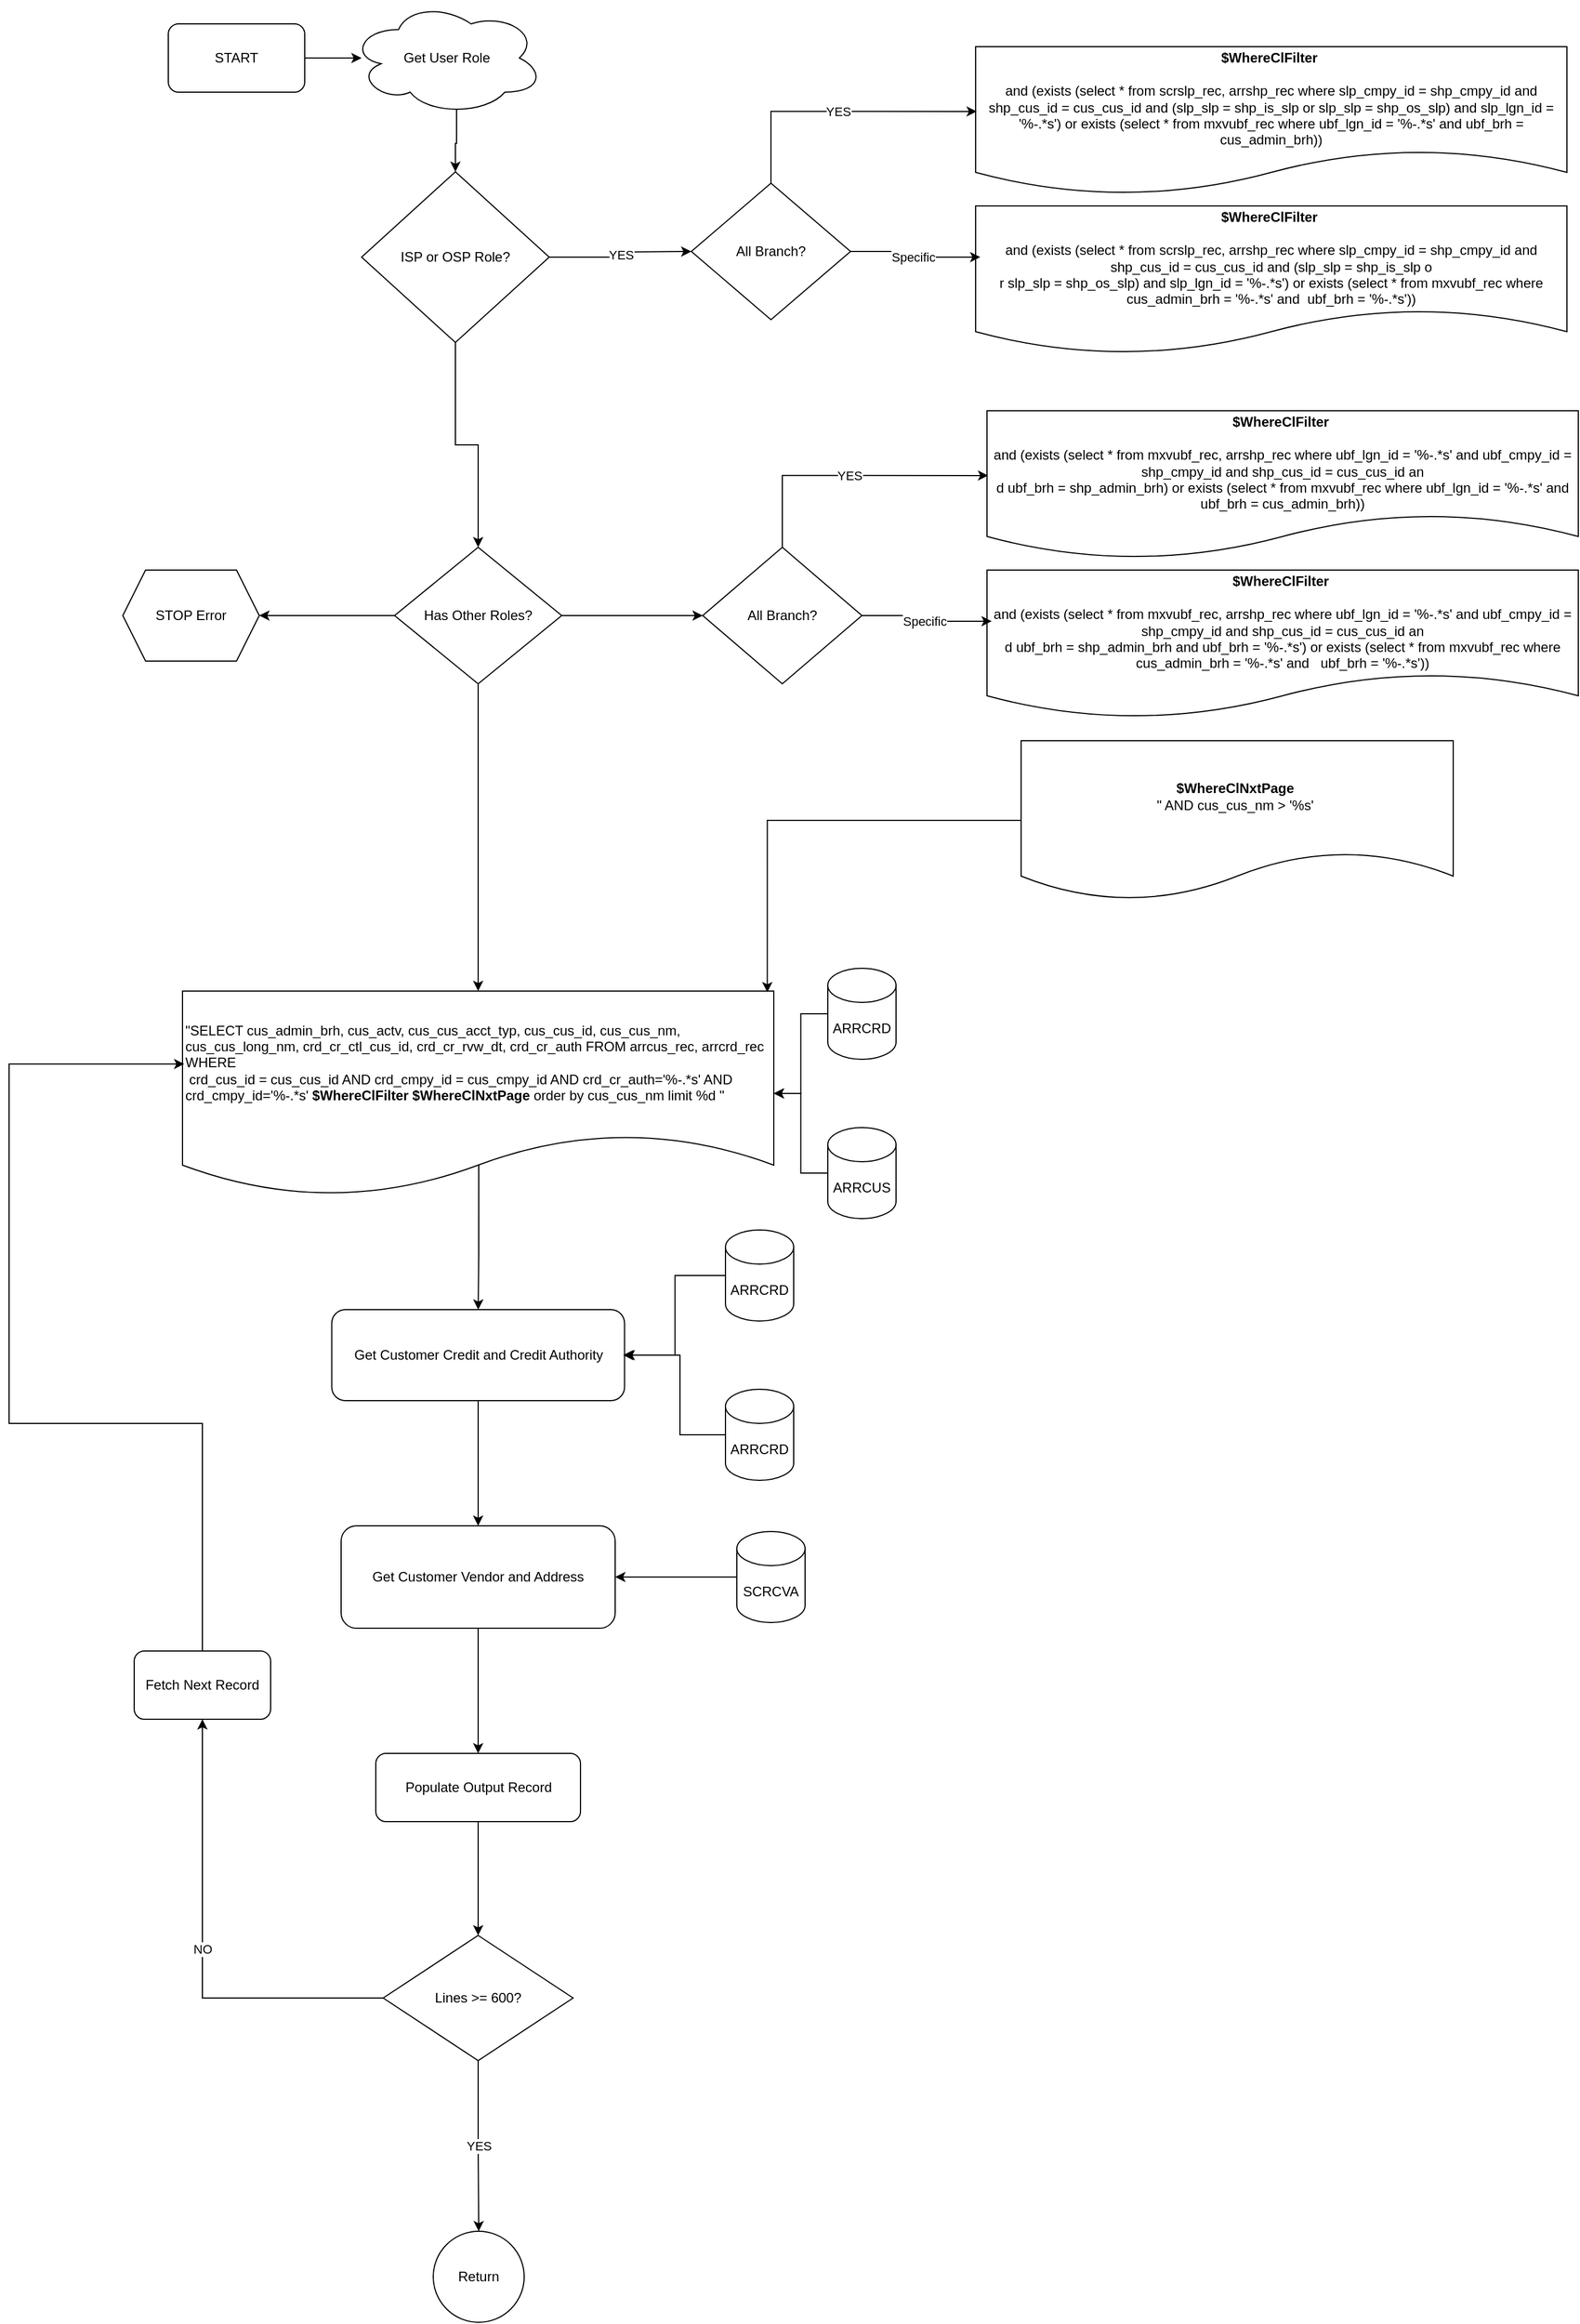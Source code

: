 <mxfile version="26.0.5">
  <diagram name="Page-1" id="2q4WQ-y5YPMEOby6-Ocd">
    <mxGraphModel dx="1426" dy="791" grid="1" gridSize="10" guides="1" tooltips="1" connect="1" arrows="1" fold="1" page="1" pageScale="1" pageWidth="1700" pageHeight="1100" math="0" shadow="0">
      <root>
        <mxCell id="0" />
        <mxCell id="1" parent="0" />
        <mxCell id="PUY2As8JfxjbPaMjvpyU-1" value="START" style="rounded=1;whiteSpace=wrap;html=1;" parent="1" vertex="1">
          <mxGeometry x="200" y="60" width="120" height="60" as="geometry" />
        </mxCell>
        <mxCell id="0YLir6foTUzBwSidbCCe-6" value="" style="edgeStyle=orthogonalEdgeStyle;rounded=0;orthogonalLoop=1;jettySize=auto;html=1;exitX=0.501;exitY=0.846;exitDx=0;exitDy=0;exitPerimeter=0;" parent="1" source="PUY2As8JfxjbPaMjvpyU-2" target="0YLir6foTUzBwSidbCCe-1" edge="1">
          <mxGeometry relative="1" as="geometry" />
        </mxCell>
        <mxCell id="PUY2As8JfxjbPaMjvpyU-2" value="&lt;div&gt;&quot;&lt;span style=&quot;background-color: transparent;&quot;&gt;SELECT cus_admin_brh, cus_actv, cus_cus_acct_typ, cus_cus_id, cus_cus_nm, cus_cus_long_nm, crd_cr_ctl_cus_id, crd_cr_rvw_dt, crd_cr_auth FROM arrcus_rec, arrcrd_rec WHERE&lt;/span&gt;&lt;/div&gt;&lt;div&gt;&lt;span style=&quot;background-color: transparent;&quot;&gt;&amp;nbsp;crd_cus_id = cus_cus_id AND crd_cmpy_id = cus_cmpy_id AND crd_cr_auth=&#39;%-.*s&#39; AND crd_cmpy_id=&#39;%-.*s&#39;&lt;/span&gt;&lt;span style=&quot;background-color: transparent; color: light-dark(rgb(0, 0, 0), rgb(255, 255, 255));&quot;&gt;&amp;nbsp;&lt;/span&gt;&lt;b style=&quot;background-color: transparent; color: light-dark(rgb(0, 0, 0), rgb(255, 255, 255));&quot;&gt;$WhereClFilter $WhereClNxtPage&amp;nbsp;&lt;/b&gt;&lt;span style=&quot;background-color: transparent; color: light-dark(rgb(0, 0, 0), rgb(255, 255, 255));&quot;&gt;order by cus_cus_nm limit %d &quot;&lt;/span&gt;&lt;/div&gt;" style="shape=document;html=1;boundedLbl=1;whiteSpace=wrap;align=left;" parent="1" vertex="1">
          <mxGeometry x="212.5" y="910" width="520" height="180" as="geometry" />
        </mxCell>
        <mxCell id="PUY2As8JfxjbPaMjvpyU-31" value="" style="edgeStyle=orthogonalEdgeStyle;rounded=0;orthogonalLoop=1;jettySize=auto;html=1;" parent="1" source="PUY2As8JfxjbPaMjvpyU-4" target="PUY2As8JfxjbPaMjvpyU-2" edge="1">
          <mxGeometry relative="1" as="geometry" />
        </mxCell>
        <mxCell id="PUY2As8JfxjbPaMjvpyU-4" value="ARRCRD" style="shape=cylinder3;whiteSpace=wrap;html=1;boundedLbl=1;backgroundOutline=1;size=15;" parent="1" vertex="1">
          <mxGeometry x="780" y="890" width="60" height="80" as="geometry" />
        </mxCell>
        <mxCell id="PUY2As8JfxjbPaMjvpyU-32" value="" style="edgeStyle=orthogonalEdgeStyle;rounded=0;orthogonalLoop=1;jettySize=auto;html=1;" parent="1" source="PUY2As8JfxjbPaMjvpyU-5" target="PUY2As8JfxjbPaMjvpyU-2" edge="1">
          <mxGeometry relative="1" as="geometry" />
        </mxCell>
        <mxCell id="PUY2As8JfxjbPaMjvpyU-5" value="ARRCUS" style="shape=cylinder3;whiteSpace=wrap;html=1;boundedLbl=1;backgroundOutline=1;size=15;" parent="1" vertex="1">
          <mxGeometry x="780" y="1030" width="60" height="80" as="geometry" />
        </mxCell>
        <UserObject label="Get User Role" link="https://viewer.diagrams.net/?tags=%7B%7D&amp;lightbox=1&amp;highlight=0000ff&amp;edit=_blank&amp;layers=1&amp;nav=1&amp;title=Get_User_Role.drawio#Uhttps%3A%2F%2Fraw.githubusercontent.com%2Feme-invera%2FCustomer_Maintenance%2Fmain%2FGet_User_Role.drawio" id="PUY2As8JfxjbPaMjvpyU-6">
          <mxCell style="ellipse;shape=cloud;whiteSpace=wrap;html=1;" parent="1" vertex="1">
            <mxGeometry x="360" y="40" width="170" height="100" as="geometry" />
          </mxCell>
        </UserObject>
        <mxCell id="PUY2As8JfxjbPaMjvpyU-7" value="&lt;div&gt;&lt;b style=&quot;color: light-dark(rgb(0, 0, 0), rgb(255, 255, 255)); background-color: transparent; text-align: left;&quot;&gt;$WhereClFilter&lt;/b&gt;&amp;nbsp;&lt;br&gt;&lt;br&gt;and (exists (select * from scrslp_rec, arrshp_rec where slp_cmpy_id = shp_cmpy_id and shp_cus_id = cus_cus_id and (slp_slp = shp_is_slp o&lt;span style=&quot;text-align: left; background-color: transparent; color: light-dark(rgb(0, 0, 0), rgb(255, 255, 255));&quot;&gt;r slp_slp = shp_os_slp) and slp_lgn_id = &#39;%-.*s&#39;) or exists (select * from mxvubf_rec where ubf_lgn_id = &#39;%-.*s&#39; and ubf_brh = cus_admin_brh))&lt;/span&gt;&lt;/div&gt;" style="shape=document;whiteSpace=wrap;html=1;boundedLbl=1;" parent="1" vertex="1">
          <mxGeometry x="910" y="80" width="520" height="130" as="geometry" />
        </mxCell>
        <mxCell id="PUY2As8JfxjbPaMjvpyU-10" value="YES" style="edgeStyle=orthogonalEdgeStyle;rounded=0;orthogonalLoop=1;jettySize=auto;html=1;exitX=1;exitY=0.5;exitDx=0;exitDy=0;" parent="1" source="PUY2As8JfxjbPaMjvpyU-9" edge="1">
          <mxGeometry relative="1" as="geometry">
            <mxPoint x="660" y="260" as="targetPoint" />
          </mxGeometry>
        </mxCell>
        <mxCell id="PUY2As8JfxjbPaMjvpyU-15" style="edgeStyle=orthogonalEdgeStyle;rounded=0;orthogonalLoop=1;jettySize=auto;html=1;exitX=0.5;exitY=1;exitDx=0;exitDy=0;" parent="1" source="PUY2As8JfxjbPaMjvpyU-9" target="PUY2As8JfxjbPaMjvpyU-14" edge="1">
          <mxGeometry relative="1" as="geometry" />
        </mxCell>
        <mxCell id="PUY2As8JfxjbPaMjvpyU-9" value="ISP or OSP Role?" style="rhombus;whiteSpace=wrap;html=1;" parent="1" vertex="1">
          <mxGeometry x="370" y="190" width="165" height="150" as="geometry" />
        </mxCell>
        <mxCell id="PUY2As8JfxjbPaMjvpyU-12" style="edgeStyle=orthogonalEdgeStyle;rounded=0;orthogonalLoop=1;jettySize=auto;html=1;exitX=0.55;exitY=0.95;exitDx=0;exitDy=0;exitPerimeter=0;entryX=0.5;entryY=0;entryDx=0;entryDy=0;" parent="1" source="PUY2As8JfxjbPaMjvpyU-6" target="PUY2As8JfxjbPaMjvpyU-9" edge="1">
          <mxGeometry relative="1" as="geometry" />
        </mxCell>
        <mxCell id="PUY2As8JfxjbPaMjvpyU-13" style="edgeStyle=orthogonalEdgeStyle;rounded=0;orthogonalLoop=1;jettySize=auto;html=1;exitX=1;exitY=0.5;exitDx=0;exitDy=0;entryX=0.059;entryY=0.5;entryDx=0;entryDy=0;entryPerimeter=0;" parent="1" source="PUY2As8JfxjbPaMjvpyU-1" target="PUY2As8JfxjbPaMjvpyU-6" edge="1">
          <mxGeometry relative="1" as="geometry" />
        </mxCell>
        <mxCell id="PUY2As8JfxjbPaMjvpyU-21" value="" style="edgeStyle=orthogonalEdgeStyle;rounded=0;orthogonalLoop=1;jettySize=auto;html=1;" parent="1" source="PUY2As8JfxjbPaMjvpyU-14" target="PUY2As8JfxjbPaMjvpyU-20" edge="1">
          <mxGeometry relative="1" as="geometry" />
        </mxCell>
        <mxCell id="PUY2As8JfxjbPaMjvpyU-27" value="" style="edgeStyle=orthogonalEdgeStyle;rounded=0;orthogonalLoop=1;jettySize=auto;html=1;" parent="1" source="PUY2As8JfxjbPaMjvpyU-14" target="PUY2As8JfxjbPaMjvpyU-24" edge="1">
          <mxGeometry relative="1" as="geometry" />
        </mxCell>
        <mxCell id="PUY2As8JfxjbPaMjvpyU-28" style="edgeStyle=orthogonalEdgeStyle;rounded=0;orthogonalLoop=1;jettySize=auto;html=1;exitX=0.5;exitY=1;exitDx=0;exitDy=0;" parent="1" source="PUY2As8JfxjbPaMjvpyU-14" target="PUY2As8JfxjbPaMjvpyU-2" edge="1">
          <mxGeometry relative="1" as="geometry" />
        </mxCell>
        <mxCell id="PUY2As8JfxjbPaMjvpyU-14" value="Has Other Roles?" style="rhombus;whiteSpace=wrap;html=1;" parent="1" vertex="1">
          <mxGeometry x="399" y="520" width="147" height="120" as="geometry" />
        </mxCell>
        <mxCell id="PUY2As8JfxjbPaMjvpyU-16" value="&lt;div&gt;&lt;b style=&quot;color: light-dark(rgb(0, 0, 0), rgb(255, 255, 255)); background-color: transparent; text-align: left;&quot;&gt;$WhereClFilter&lt;/b&gt;&amp;nbsp;&lt;br&gt;&lt;br&gt;and (exists (select * from scrslp_rec, arrshp_rec where slp_cmpy_id = shp_cmpy_id and shp_cus_id = cus_cus_id and (slp_slp = shp_is_slp o&lt;/div&gt;&lt;div&gt;r slp_slp = shp_os_slp) and slp_lgn_id = &#39;%-.*s&#39;) or exists (select * from mxvubf_rec where cus_admin_brh = &#39;%-.*s&#39; and&amp;nbsp; ubf_brh = &#39;%-.*s&#39;))&lt;/div&gt;" style="shape=document;whiteSpace=wrap;html=1;boundedLbl=1;" parent="1" vertex="1">
          <mxGeometry x="910" y="220" width="520" height="130" as="geometry" />
        </mxCell>
        <mxCell id="PUY2As8JfxjbPaMjvpyU-17" value="All Branch?" style="rhombus;whiteSpace=wrap;html=1;" parent="1" vertex="1">
          <mxGeometry x="660" y="200" width="140" height="120" as="geometry" />
        </mxCell>
        <mxCell id="PUY2As8JfxjbPaMjvpyU-18" value="YES" style="edgeStyle=orthogonalEdgeStyle;rounded=0;orthogonalLoop=1;jettySize=auto;html=1;exitX=0.5;exitY=0;exitDx=0;exitDy=0;entryX=0.002;entryY=0.438;entryDx=0;entryDy=0;entryPerimeter=0;" parent="1" source="PUY2As8JfxjbPaMjvpyU-17" target="PUY2As8JfxjbPaMjvpyU-7" edge="1">
          <mxGeometry relative="1" as="geometry" />
        </mxCell>
        <mxCell id="PUY2As8JfxjbPaMjvpyU-19" value="Specific" style="edgeStyle=orthogonalEdgeStyle;rounded=0;orthogonalLoop=1;jettySize=auto;html=1;exitX=1;exitY=0.5;exitDx=0;exitDy=0;entryX=0.008;entryY=0.346;entryDx=0;entryDy=0;entryPerimeter=0;" parent="1" source="PUY2As8JfxjbPaMjvpyU-17" target="PUY2As8JfxjbPaMjvpyU-16" edge="1">
          <mxGeometry relative="1" as="geometry" />
        </mxCell>
        <mxCell id="PUY2As8JfxjbPaMjvpyU-20" value="STOP Error" style="shape=hexagon;perimeter=hexagonPerimeter2;whiteSpace=wrap;html=1;fixedSize=1;" parent="1" vertex="1">
          <mxGeometry x="160" y="540" width="120" height="80" as="geometry" />
        </mxCell>
        <mxCell id="PUY2As8JfxjbPaMjvpyU-22" value="&lt;div&gt;&lt;b style=&quot;color: light-dark(rgb(0, 0, 0), rgb(255, 255, 255)); background-color: transparent; text-align: left;&quot;&gt;$WhereClFilter&lt;/b&gt;&amp;nbsp;&lt;br&gt;&lt;br&gt;and (exists (select * from mxvubf_rec, arrshp_rec where ubf_lgn_id = &#39;%-.*s&#39; and ubf_cmpy_id = shp_cmpy_id and shp_cus_id = cus_cus_id an&lt;/div&gt;&lt;div&gt;d ubf_brh = shp_admin_brh) or exists (select * from mxvubf_rec where ubf_lgn_id = &#39;%-.*s&#39; and ubf_brh = cus_admin_brh))&lt;/div&gt;" style="shape=document;whiteSpace=wrap;html=1;boundedLbl=1;" parent="1" vertex="1">
          <mxGeometry x="920" y="400" width="520" height="130" as="geometry" />
        </mxCell>
        <mxCell id="PUY2As8JfxjbPaMjvpyU-23" value="&lt;div&gt;&lt;b style=&quot;background-color: transparent; color: light-dark(rgb(0, 0, 0), rgb(255, 255, 255)); text-align: left;&quot;&gt;$WhereClFilter&lt;/b&gt;&amp;nbsp;&lt;br&gt;&lt;br&gt;and (exists (select * from mxvubf_rec, arrshp_rec where ubf_lgn_id = &#39;%-.*s&#39; and ubf_cmpy_id = shp_cmpy_id and shp_cus_id = cus_cus_id an&lt;/div&gt;&lt;div&gt;d ubf_brh = shp_admin_brh and ubf_brh = &#39;%-.*s&#39;) or exists (select * from mxvubf_rec where cus_admin_brh = &#39;%-.*s&#39; and&amp;nbsp; &amp;nbsp;ubf_brh = &#39;%-.*s&#39;))&lt;/div&gt;" style="shape=document;whiteSpace=wrap;html=1;boundedLbl=1;" parent="1" vertex="1">
          <mxGeometry x="920" y="540" width="520" height="130" as="geometry" />
        </mxCell>
        <mxCell id="PUY2As8JfxjbPaMjvpyU-24" value="All Branch?" style="rhombus;whiteSpace=wrap;html=1;" parent="1" vertex="1">
          <mxGeometry x="670" y="520" width="140" height="120" as="geometry" />
        </mxCell>
        <mxCell id="PUY2As8JfxjbPaMjvpyU-25" value="YES" style="edgeStyle=orthogonalEdgeStyle;rounded=0;orthogonalLoop=1;jettySize=auto;html=1;exitX=0.5;exitY=0;exitDx=0;exitDy=0;entryX=0.002;entryY=0.438;entryDx=0;entryDy=0;entryPerimeter=0;" parent="1" source="PUY2As8JfxjbPaMjvpyU-24" target="PUY2As8JfxjbPaMjvpyU-22" edge="1">
          <mxGeometry relative="1" as="geometry" />
        </mxCell>
        <mxCell id="PUY2As8JfxjbPaMjvpyU-26" value="Specific" style="edgeStyle=orthogonalEdgeStyle;rounded=0;orthogonalLoop=1;jettySize=auto;html=1;exitX=1;exitY=0.5;exitDx=0;exitDy=0;entryX=0.008;entryY=0.346;entryDx=0;entryDy=0;entryPerimeter=0;" parent="1" source="PUY2As8JfxjbPaMjvpyU-24" target="PUY2As8JfxjbPaMjvpyU-23" edge="1">
          <mxGeometry relative="1" as="geometry" />
        </mxCell>
        <mxCell id="PUY2As8JfxjbPaMjvpyU-29" value="&lt;b&gt;$&lt;/b&gt;&lt;b style=&quot;text-align: left;&quot;&gt;WhereClNxtPage&amp;nbsp;&lt;br&gt;&lt;/b&gt;&quot; AND cus_cus_nm &amp;gt; &#39;%s&#39;&amp;nbsp;" style="shape=document;whiteSpace=wrap;html=1;boundedLbl=1;" parent="1" vertex="1">
          <mxGeometry x="950" y="690" width="380" height="140" as="geometry" />
        </mxCell>
        <mxCell id="PUY2As8JfxjbPaMjvpyU-30" style="edgeStyle=orthogonalEdgeStyle;rounded=0;orthogonalLoop=1;jettySize=auto;html=1;exitX=0;exitY=0.5;exitDx=0;exitDy=0;entryX=0.989;entryY=0.006;entryDx=0;entryDy=0;entryPerimeter=0;" parent="1" source="PUY2As8JfxjbPaMjvpyU-29" target="PUY2As8JfxjbPaMjvpyU-2" edge="1">
          <mxGeometry relative="1" as="geometry" />
        </mxCell>
        <mxCell id="0YLir6foTUzBwSidbCCe-10" style="edgeStyle=orthogonalEdgeStyle;rounded=0;orthogonalLoop=1;jettySize=auto;html=1;exitX=0.5;exitY=1;exitDx=0;exitDy=0;entryX=0.5;entryY=0;entryDx=0;entryDy=0;" parent="1" source="0YLir6foTUzBwSidbCCe-1" target="0YLir6foTUzBwSidbCCe-7" edge="1">
          <mxGeometry relative="1" as="geometry" />
        </mxCell>
        <mxCell id="0YLir6foTUzBwSidbCCe-1" value="Get Customer Credit and Credit Authority" style="rounded=1;whiteSpace=wrap;html=1;" parent="1" vertex="1">
          <mxGeometry x="343.75" y="1190" width="257.5" height="80" as="geometry" />
        </mxCell>
        <mxCell id="0YLir6foTUzBwSidbCCe-4" style="edgeStyle=orthogonalEdgeStyle;rounded=0;orthogonalLoop=1;jettySize=auto;html=1;exitX=0;exitY=0.5;exitDx=0;exitDy=0;exitPerimeter=0;entryX=1;entryY=0.5;entryDx=0;entryDy=0;" parent="1" source="0YLir6foTUzBwSidbCCe-2" target="0YLir6foTUzBwSidbCCe-1" edge="1">
          <mxGeometry relative="1" as="geometry" />
        </mxCell>
        <mxCell id="0YLir6foTUzBwSidbCCe-2" value="ARRCRD" style="shape=cylinder3;whiteSpace=wrap;html=1;boundedLbl=1;backgroundOutline=1;size=15;" parent="1" vertex="1">
          <mxGeometry x="690" y="1120" width="60" height="80" as="geometry" />
        </mxCell>
        <mxCell id="0YLir6foTUzBwSidbCCe-5" style="edgeStyle=orthogonalEdgeStyle;rounded=0;orthogonalLoop=1;jettySize=auto;html=1;exitX=0;exitY=0.5;exitDx=0;exitDy=0;exitPerimeter=0;" parent="1" source="0YLir6foTUzBwSidbCCe-3" edge="1">
          <mxGeometry relative="1" as="geometry">
            <mxPoint x="600" y="1230" as="targetPoint" />
            <Array as="points">
              <mxPoint x="650" y="1300" />
              <mxPoint x="650" y="1230" />
            </Array>
          </mxGeometry>
        </mxCell>
        <mxCell id="0YLir6foTUzBwSidbCCe-3" value="ARRCRD" style="shape=cylinder3;whiteSpace=wrap;html=1;boundedLbl=1;backgroundOutline=1;size=15;" parent="1" vertex="1">
          <mxGeometry x="690" y="1260" width="60" height="80" as="geometry" />
        </mxCell>
        <mxCell id="0YLir6foTUzBwSidbCCe-12" style="edgeStyle=orthogonalEdgeStyle;rounded=0;orthogonalLoop=1;jettySize=auto;html=1;exitX=0.5;exitY=1;exitDx=0;exitDy=0;" parent="1" source="0YLir6foTUzBwSidbCCe-7" target="0YLir6foTUzBwSidbCCe-14" edge="1">
          <mxGeometry relative="1" as="geometry">
            <mxPoint x="473" y="1580" as="targetPoint" />
          </mxGeometry>
        </mxCell>
        <mxCell id="0YLir6foTUzBwSidbCCe-7" value="Get Customer Vendor and Address" style="rounded=1;whiteSpace=wrap;html=1;" parent="1" vertex="1">
          <mxGeometry x="352" y="1380" width="241" height="90" as="geometry" />
        </mxCell>
        <mxCell id="0YLir6foTUzBwSidbCCe-9" style="edgeStyle=orthogonalEdgeStyle;rounded=0;orthogonalLoop=1;jettySize=auto;html=1;exitX=0;exitY=0.5;exitDx=0;exitDy=0;exitPerimeter=0;entryX=1;entryY=0.5;entryDx=0;entryDy=0;" parent="1" source="0YLir6foTUzBwSidbCCe-8" target="0YLir6foTUzBwSidbCCe-7" edge="1">
          <mxGeometry relative="1" as="geometry" />
        </mxCell>
        <mxCell id="0YLir6foTUzBwSidbCCe-8" value="SCRCVA" style="shape=cylinder3;whiteSpace=wrap;html=1;boundedLbl=1;backgroundOutline=1;size=15;" parent="1" vertex="1">
          <mxGeometry x="700" y="1385" width="60" height="80" as="geometry" />
        </mxCell>
        <mxCell id="0YLir6foTUzBwSidbCCe-16" value="NO" style="edgeStyle=orthogonalEdgeStyle;rounded=0;orthogonalLoop=1;jettySize=auto;html=1;exitX=0;exitY=0.5;exitDx=0;exitDy=0;entryX=0.5;entryY=1;entryDx=0;entryDy=0;" parent="1" source="0YLir6foTUzBwSidbCCe-11" target="0YLir6foTUzBwSidbCCe-13" edge="1">
          <mxGeometry relative="1" as="geometry" />
        </mxCell>
        <mxCell id="0YLir6foTUzBwSidbCCe-18" value="YES" style="edgeStyle=orthogonalEdgeStyle;rounded=0;orthogonalLoop=1;jettySize=auto;html=1;exitX=0.5;exitY=1;exitDx=0;exitDy=0;" parent="1" source="0YLir6foTUzBwSidbCCe-11" target="0YLir6foTUzBwSidbCCe-17" edge="1">
          <mxGeometry relative="1" as="geometry" />
        </mxCell>
        <mxCell id="0YLir6foTUzBwSidbCCe-11" value="Lines &amp;gt;= 600?" style="rhombus;whiteSpace=wrap;html=1;" parent="1" vertex="1">
          <mxGeometry x="389" y="1740" width="167" height="110" as="geometry" />
        </mxCell>
        <mxCell id="0YLir6foTUzBwSidbCCe-19" style="edgeStyle=orthogonalEdgeStyle;rounded=0;orthogonalLoop=1;jettySize=auto;html=1;entryX=0.003;entryY=0.356;entryDx=0;entryDy=0;entryPerimeter=0;" parent="1" source="0YLir6foTUzBwSidbCCe-13" target="PUY2As8JfxjbPaMjvpyU-2" edge="1">
          <mxGeometry relative="1" as="geometry">
            <mxPoint x="70" y="960" as="targetPoint" />
            <Array as="points">
              <mxPoint x="230" y="1290" />
              <mxPoint x="60" y="1290" />
              <mxPoint x="60" y="974" />
            </Array>
          </mxGeometry>
        </mxCell>
        <mxCell id="0YLir6foTUzBwSidbCCe-13" value="Fetch Next Record" style="rounded=1;whiteSpace=wrap;html=1;" parent="1" vertex="1">
          <mxGeometry x="170" y="1490" width="120" height="60" as="geometry" />
        </mxCell>
        <mxCell id="0YLir6foTUzBwSidbCCe-15" style="edgeStyle=orthogonalEdgeStyle;rounded=0;orthogonalLoop=1;jettySize=auto;html=1;" parent="1" source="0YLir6foTUzBwSidbCCe-14" target="0YLir6foTUzBwSidbCCe-11" edge="1">
          <mxGeometry relative="1" as="geometry" />
        </mxCell>
        <mxCell id="0YLir6foTUzBwSidbCCe-14" value="Populate Output Record" style="rounded=1;whiteSpace=wrap;html=1;" parent="1" vertex="1">
          <mxGeometry x="382.5" y="1580" width="180" height="60" as="geometry" />
        </mxCell>
        <mxCell id="0YLir6foTUzBwSidbCCe-17" value="Return" style="ellipse;whiteSpace=wrap;html=1;aspect=fixed;" parent="1" vertex="1">
          <mxGeometry x="433" y="2000" width="80" height="80" as="geometry" />
        </mxCell>
      </root>
    </mxGraphModel>
  </diagram>
</mxfile>
